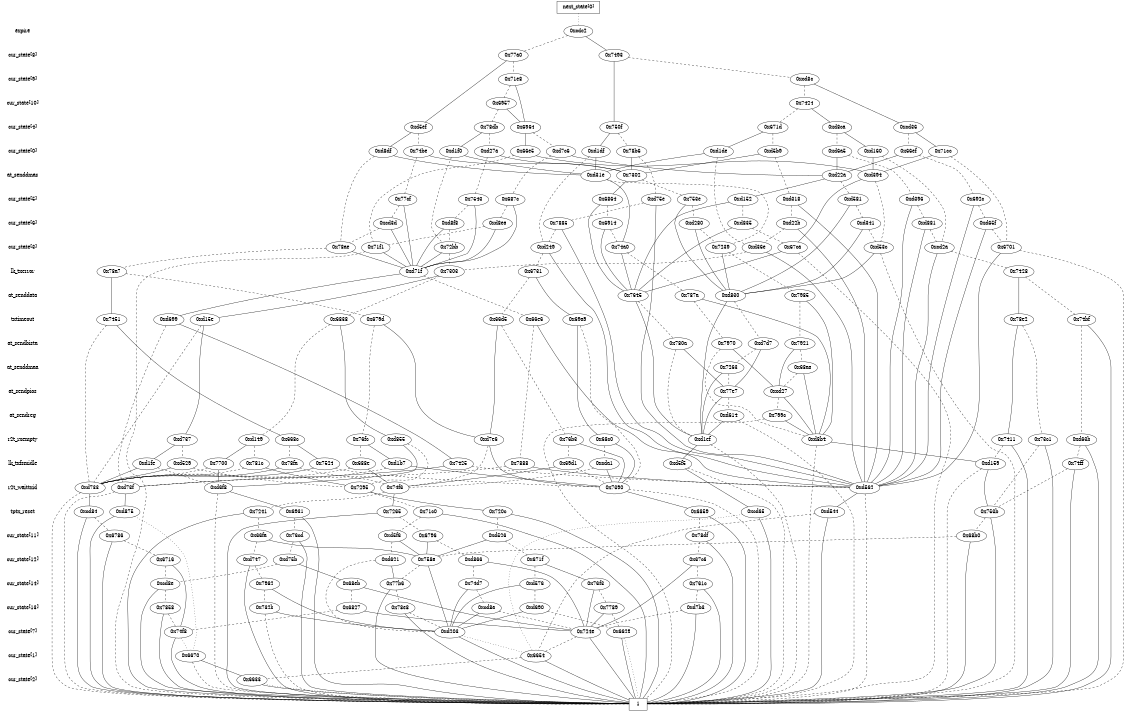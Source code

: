 digraph "DD" {
size = "7.5,10"
center = true;
edge [dir = none];
{ node [shape = plaintext];
  edge [style = invis];
  "CONST NODES" [style = invis];
" expire " -> " cur_state[8] " -> " cur_state[9] " -> " cur_state[10] " -> " cur_state[4] " -> " cur_state[0] " -> " at_senddmas " -> " cur_state[5] " -> " cur_state[6] " -> " cur_state[3] " -> " lk_txerror " -> " at_senddata " -> " txtimeout " -> " at_sendbista " -> " at_senddmaa " -> " at_sendpios " -> " at_sendreg " -> " r2t_rxempty " -> " lk_txfsmidle " -> " r2t_waittxid " -> " tptx_reset " -> " cur_state[11] " -> " cur_state[12] " -> " cur_state[14] " -> " cur_state[13] " -> " cur_state[7] " -> " cur_state[1] " -> " cur_state[2] " -> "CONST NODES"; 
}
{ rank = same; node [shape = box]; edge [style = invis];
"  next_state[0]  "; }
{ rank = same; " expire ";
"0xcdc2";
}
{ rank = same; " cur_state[8] ";
"0x77a0";
"0x7493";
}
{ rank = same; " cur_state[9] ";
"0xcd8c";
"0x71e8";
}
{ rank = same; " cur_state[10] ";
"0x6957";
"0x7424";
}
{ rank = same; " cur_state[4] ";
"0xcd36";
"0x6964";
"0x671d";
"0xd8ca";
"0xd5ef";
"0x750f";
"0x78db";
}
{ rank = same; " cur_state[0] ";
"0xd6a5";
"0xd1df";
"0xd27a";
"0x66ef";
"0xd1f0";
"0x71cc";
"0x78b6";
"0xd7c6";
"0xd8df";
"0x74be";
"0x66e5";
"0xd1de";
"0xd160";
"0xd5b9";
}
{ rank = same; " at_senddmas ";
"0xd394";
"0x7302";
"0xd22a";
"0xd31e";
}
{ rank = same; " cur_state[5] ";
"0x7543";
"0xd318";
"0x692c";
"0xd75e";
"0x77cf";
"0x6864";
"0x687c";
"0xd152";
"0x753e";
"0xd396";
"0xd581";
}
{ rank = same; " cur_state[6] ";
"0xd341";
"0xd8f8";
"0xd280";
"0xd65f";
"0xcd3d";
"0xd22b";
"0xd835";
"0x6914";
"0x7885";
"0xd8ea";
"0xd881";
}
{ rank = same; " cur_state[3] ";
"0xd36e";
"0xd249";
"0x78ae";
"0x72bb";
"0x74a0";
"0x6701";
"0xcd2a";
"0x67ca";
"0x7239";
"0x71f1";
"0xd53c";
}
{ rank = same; " lk_txerror ";
"0x6731";
"0x7303";
"0x78a7";
"0xd71f";
"0x7428";
}
{ rank = same; " at_senddata ";
"0xd830";
"0x7645";
"0x7985";
"0x787a";
}
{ rank = same; " txtimeout ";
"0xd699";
"0x66e6";
"0x7451";
"0x78e2";
"0x74bf";
"0x69a9";
"0x66d5";
"0x6838";
"0x679d";
"0xd15e";
}
{ rank = same; " at_sendbista ";
"0x7970";
"0x7921";
"0x780a";
"0xd7d7";
}
{ rank = same; " at_senddmaa ";
"0x68aa";
"0x7263";
}
{ rank = same; " at_sendpios ";
"0xcd27";
"0x77e7";
}
{ rank = same; " at_sendreg ";
"0x799c";
"0xd614";
}
{ rank = same; " r2t_rxempty ";
"0x76fc";
"0xd855";
"0x668c";
"0x76b3";
"0xd149";
"0xd737";
"0x68c0";
"0xd7e6";
"0xd8b4";
"0x7411";
"0x73c1";
"0xd63b";
"0xd1ef";
}
{ rank = same; " lk_txfsmidle ";
"0xd1fe";
"0x688e";
"0x78fa";
"0xd1b7";
"0xd5f5";
"0xcda1";
"0x7524";
"0xd529";
"0x7425";
"0x7700";
"0x781c";
"0x69d1";
"0x7888";
"0x74ff";
"0xd159";
}
{ rank = same; " r2t_waittxid ";
"0xd562";
"0x7295";
"0x7390";
"0xd73f";
"0xd733";
"0xd6f8";
"0x74f6";
}
{ rank = same; " tptx_reset ";
"0x7241";
"0x720c";
"0xcd84";
"0x6931";
"0xcd65";
"0xd544";
"0x7265";
"0x71c0";
"0x6859";
"0xd875";
"0x753b";
}
{ rank = same; " cur_state[11] ";
"0xd5f6";
"0x68b0";
"0x76cd";
"0x6796";
"0x78df";
"0xd526";
"0x6786";
"0x66fa";
}
{ rank = same; " cur_state[12] ";
"0xd866";
"0xd75b";
"0xd747";
"0x67c6";
"0x671f";
"0x6716";
"0x758a";
"0xd621";
}
{ rank = same; " cur_state[14] ";
"0x76f3";
"0x74d7";
"0x7982";
"0xcd8e";
"0x761c";
"0x68eb";
"0x77b6";
"0xd576";
}
{ rank = same; " cur_state[13] ";
"0xd7b3";
"0x732b";
"0x78e8";
"0x7789";
"0xd690";
"0x6827";
"0x7858";
"0xcd8a";
}
{ rank = same; " cur_state[7] ";
"0xd203";
"0x724e";
"0x6629";
"0x74f8";
}
{ rank = same; " cur_state[1] ";
"0x6670";
"0x6654";
}
{ rank = same; " cur_state[2] ";
"0x6633";
}
{ rank = same; "CONST NODES";
{ node [shape = box]; "0x6617";
}
}
"  next_state[0]  " -> "0xcdc2" [style = dotted];
"0xcdc2" -> "0x7493";
"0xcdc2" -> "0x77a0" [style = dashed];
"0x77a0" -> "0xd5ef";
"0x77a0" -> "0x71e8" [style = dashed];
"0x7493" -> "0x750f";
"0x7493" -> "0xcd8c" [style = dashed];
"0xcd8c" -> "0xcd36";
"0xcd8c" -> "0x7424" [style = dashed];
"0x71e8" -> "0x6964";
"0x71e8" -> "0x6957" [style = dashed];
"0x6957" -> "0x6964";
"0x6957" -> "0x78db" [style = dashed];
"0x7424" -> "0xd8ca";
"0x7424" -> "0x671d" [style = dashed];
"0xcd36" -> "0x71cc";
"0xcd36" -> "0x66ef" [style = dashed];
"0x6964" -> "0x66e5";
"0x6964" -> "0xd7c6" [style = dashed];
"0x671d" -> "0xd1de";
"0x671d" -> "0xd5b9" [style = dashed];
"0xd8ca" -> "0xd160";
"0xd8ca" -> "0xd6a5" [style = dashed];
"0xd5ef" -> "0xd8df";
"0xd5ef" -> "0x74be" [style = dashed];
"0x750f" -> "0xd1df";
"0x750f" -> "0x78b6" [style = dashed];
"0x78db" -> "0xd1f0";
"0x78db" -> "0xd27a" [style = dashed];
"0xd6a5" -> "0xd22a";
"0xd6a5" -> "0xd396" [style = dashed];
"0xd1df" -> "0xd31e";
"0xd1df" -> "0xd249" [style = dashed];
"0xd27a" -> "0x7302";
"0xd27a" -> "0x7543" [style = dashed];
"0x66ef" -> "0xd22a";
"0x66ef" -> "0x692c" [style = dashed];
"0xd1f0" -> "0xd31e";
"0xd1f0" -> "0x72bb" [style = dashed];
"0x71cc" -> "0xd394";
"0x71cc" -> "0x6701" [style = dashed];
"0x78b6" -> "0x7302";
"0x78b6" -> "0xd75e" [style = dashed];
"0xd7c6" -> "0xd22a";
"0xd7c6" -> "0x687c" [style = dashed];
"0xd8df" -> "0xd31e";
"0xd8df" -> "0x78ae" [style = dashed];
"0x74be" -> "0x7302";
"0x74be" -> "0x77cf" [style = dashed];
"0x66e5" -> "0xd394";
"0x66e5" -> "0x71f1" [style = dashed];
"0xd1de" -> "0xd31e";
"0xd1de" -> "0xd36e" [style = dashed];
"0xd160" -> "0xd394";
"0xd160" -> "0xcd2a" [style = dashed];
"0xd5b9" -> "0x7302";
"0xd5b9" -> "0xd318" [style = dashed];
"0xd394" -> "0x67ca";
"0xd394" -> "0xd53c" [style = dashed];
"0x7302" -> "0x6864";
"0x7302" -> "0x753e" [style = dashed];
"0xd22a" -> "0xd152";
"0xd22a" -> "0xd581" [style = dashed];
"0xd31e" -> "0x74a0";
"0xd31e" -> "0x7239" [style = dashed];
"0x7543" -> "0xd71f";
"0x7543" -> "0xd8f8" [style = dashed];
"0xd318" -> "0xd562";
"0xd318" -> "0xd22b" [style = dashed];
"0x692c" -> "0xd562";
"0x692c" -> "0xd65f" [style = dashed];
"0xd75e" -> "0xd562";
"0xd75e" -> "0x7885" [style = dashed];
"0x77cf" -> "0xd71f";
"0x77cf" -> "0xcd3d" [style = dashed];
"0x6864" -> "0x7645";
"0x6864" -> "0x6914" [style = dashed];
"0x687c" -> "0xd71f";
"0x687c" -> "0xd8ea" [style = dashed];
"0xd152" -> "0x7645";
"0xd152" -> "0xd835" [style = dashed];
"0x753e" -> "0xd830";
"0x753e" -> "0xd280" [style = dashed];
"0xd396" -> "0xd562";
"0xd396" -> "0xd881" [style = dashed];
"0xd581" -> "0xd830";
"0xd581" -> "0xd341" [style = dashed];
"0xd341" -> "0xd830";
"0xd341" -> "0xd53c" [style = dashed];
"0xd8f8" -> "0xd71f";
"0xd8f8" -> "0x72bb" [style = dashed];
"0xd280" -> "0xd830";
"0xd280" -> "0x7239" [style = dashed];
"0xd65f" -> "0xd562";
"0xd65f" -> "0x6701" [style = dashed];
"0xcd3d" -> "0xd71f";
"0xcd3d" -> "0x78ae" [style = dashed];
"0xd22b" -> "0xd562";
"0xd22b" -> "0xd36e" [style = dashed];
"0xd835" -> "0x7645";
"0xd835" -> "0x67ca" [style = dashed];
"0x6914" -> "0x7645";
"0x6914" -> "0x74a0" [style = dashed];
"0x7885" -> "0xd562";
"0x7885" -> "0xd249" [style = dashed];
"0xd8ea" -> "0xd71f";
"0xd8ea" -> "0x71f1" [style = dashed];
"0xd881" -> "0xd562";
"0xd881" -> "0xcd2a" [style = dashed];
"0xd36e" -> "0xd562";
"0xd36e" -> "0x7303" [style = dashed];
"0xd249" -> "0xd562";
"0xd249" -> "0x6731" [style = dashed];
"0x78ae" -> "0xd71f";
"0x78ae" -> "0x78a7" [style = dashed];
"0x72bb" -> "0xd71f";
"0x72bb" -> "0x7303" [style = dashed];
"0x74a0" -> "0x7645";
"0x74a0" -> "0x787a" [style = dashed];
"0x6701" -> "0xd562";
"0x6701" -> "0x6617" [style = dashed];
"0xcd2a" -> "0xd562";
"0xcd2a" -> "0x7428" [style = dashed];
"0x67ca" -> "0x7645";
"0x67ca" -> "0x6617" [style = dashed];
"0x7239" -> "0xd830";
"0x7239" -> "0x7985" [style = dashed];
"0x71f1" -> "0xd71f";
"0x71f1" -> "0x6617" [style = dashed];
"0xd53c" -> "0xd830";
"0xd53c" -> "0x6617" [style = dashed];
"0x6731" -> "0x69a9";
"0x6731" -> "0x66d5" [style = dashed];
"0x7303" -> "0xd15e";
"0x7303" -> "0x6838" [style = dashed];
"0x78a7" -> "0x7451";
"0x78a7" -> "0x679d" [style = dashed];
"0xd71f" -> "0xd699";
"0xd71f" -> "0x66e6" [style = dashed];
"0x7428" -> "0x78e2";
"0x7428" -> "0x74bf" [style = dashed];
"0xd830" -> "0xd1ef";
"0xd830" -> "0xd7d7" [style = dashed];
"0x7645" -> "0xd1ef";
"0x7645" -> "0x780a" [style = dashed];
"0x7985" -> "0xd8b4";
"0x7985" -> "0x7921" [style = dashed];
"0x787a" -> "0xd8b4";
"0x787a" -> "0x7970" [style = dashed];
"0xd699" -> "0x7425";
"0xd699" -> "0xd73f" [style = dashed];
"0x66e6" -> "0xd562";
"0x66e6" -> "0x7888" [style = dashed];
"0x7451" -> "0x668c";
"0x7451" -> "0xd733" [style = dashed];
"0x78e2" -> "0x7411";
"0x78e2" -> "0x73c1" [style = dashed];
"0x74bf" -> "0x6617";
"0x74bf" -> "0xd63b" [style = dashed];
"0x69a9" -> "0x68c0";
"0x69a9" -> "0x7390" [style = dashed];
"0x66d5" -> "0xd7e6";
"0x66d5" -> "0x76b3" [style = dashed];
"0x6838" -> "0xd855";
"0x6838" -> "0xd149" [style = dashed];
"0x679d" -> "0xd7e6";
"0x679d" -> "0x76fc" [style = dashed];
"0xd15e" -> "0xd737";
"0xd15e" -> "0xd733" [style = dashed];
"0x7970" -> "0xcd27";
"0x7970" -> "0xd8b4" [style = dashed];
"0x7921" -> "0xcd27";
"0x7921" -> "0x68aa" [style = dashed];
"0x780a" -> "0x77e7";
"0x780a" -> "0xd1ef" [style = dashed];
"0xd7d7" -> "0x77e7";
"0xd7d7" -> "0x7263" [style = dashed];
"0x68aa" -> "0xd8b4";
"0x68aa" -> "0xcd27" [style = dashed];
"0x7263" -> "0xd1ef";
"0x7263" -> "0x77e7" [style = dashed];
"0xcd27" -> "0xd8b4";
"0xcd27" -> "0x799c" [style = dashed];
"0x77e7" -> "0xd1ef";
"0x77e7" -> "0xd614" [style = dashed];
"0x799c" -> "0xd8b4";
"0x799c" -> "0x6617" [style = dashed];
"0xd614" -> "0xd1ef";
"0xd614" -> "0x6617" [style = dashed];
"0x76fc" -> "0xd1b7";
"0x76fc" -> "0x688e" [style = dashed];
"0xd855" -> "0xd6f8";
"0xd855" -> "0x7295" [style = dashed];
"0x668c" -> "0x7524";
"0x668c" -> "0x78fa" [style = dashed];
"0x76b3" -> "0x7390";
"0x76b3" -> "0x69d1" [style = dashed];
"0xd149" -> "0x7700";
"0xd149" -> "0x781c" [style = dashed];
"0xd737" -> "0xd1fe";
"0xd737" -> "0xd529" [style = dashed];
"0x68c0" -> "0x7390";
"0x68c0" -> "0xcda1" [style = dashed];
"0xd7e6" -> "0x7390";
"0xd7e6" -> "0x74f6" [style = dashed];
"0xd8b4" -> "0xd159";
"0xd8b4" -> "0x6617" [style = dashed];
"0x7411" -> "0x6617";
"0x7411" -> "0xd159" [style = dashed];
"0x73c1" -> "0x6617";
"0x73c1" -> "0x753b" [style = dashed];
"0xd63b" -> "0x6617";
"0xd63b" -> "0x74ff" [style = dashed];
"0xd1ef" -> "0xd5f5";
"0xd1ef" -> "0x6617" [style = dashed];
"0xd1fe" -> "0xd733";
"0xd1fe" -> "0xd6f8" [style = dashed];
"0x688e" -> "0x74f6";
"0x688e" -> "0xd733" [style = dashed];
"0x78fa" -> "0xd733";
"0x78fa" -> "0x74f6" [style = dashed];
"0xd1b7" -> "0x7390";
"0xd1b7" -> "0xd733" [style = dashed];
"0xd5f5" -> "0xcd65";
"0xd5f5" -> "0x6617" [style = dashed];
"0xcda1" -> "0x7390";
"0xcda1" -> "0x74f6" [style = dashed];
"0x7524" -> "0xd733";
"0x7524" -> "0x7390" [style = dashed];
"0xd529" -> "0xd733";
"0xd529" -> "0x7295" [style = dashed];
"0x7425" -> "0xd73f";
"0x7425" -> "0xd562" [style = dashed];
"0x7700" -> "0xd6f8";
"0x7700" -> "0xd733" [style = dashed];
"0x781c" -> "0x7295";
"0x781c" -> "0xd733" [style = dashed];
"0x69d1" -> "0x74f6";
"0x69d1" -> "0x7390" [style = dashed];
"0x7888" -> "0xd562";
"0x7888" -> "0xd73f" [style = dashed];
"0x74ff" -> "0x6617";
"0x74ff" -> "0x753b" [style = dashed];
"0xd159" -> "0x753b";
"0xd159" -> "0x6617" [style = dashed];
"0xd562" -> "0xd544";
"0xd562" -> "0x6617" [style = dashed];
"0x7295" -> "0x720c";
"0x7295" -> "0x71c0" [style = dashed];
"0x7390" -> "0x6859";
"0x7390" -> "0x6617" [style = dashed];
"0xd73f" -> "0xd875";
"0xd73f" -> "0x6617" [style = dashed];
"0xd733" -> "0xcd84";
"0xd733" -> "0x6617" [style = dashed];
"0xd6f8" -> "0x6931";
"0xd6f8" -> "0x6617" [style = dashed];
"0x74f6" -> "0x7265";
"0x74f6" -> "0x7241" [style = dashed];
"0x7241" -> "0x6617";
"0x7241" -> "0x66fa" [style = dashed];
"0x720c" -> "0x6617";
"0x720c" -> "0xd526" [style = dashed];
"0xcd84" -> "0x6617";
"0xcd84" -> "0x6786" [style = dashed];
"0x6931" -> "0x6617";
"0x6931" -> "0x76cd" [style = dashed];
"0xcd65" -> "0x6617";
"0xcd65" -> "0x6654" [style = dotted];
"0xd544" -> "0x6617";
"0xd544" -> "0x6654" [style = dashed];
"0x7265" -> "0x6617";
"0x7265" -> "0x6796" [style = dashed];
"0x71c0" -> "0x6617";
"0x71c0" -> "0xd5f6" [style = dashed];
"0x6859" -> "0x6617";
"0x6859" -> "0x78df" [style = dashed];
"0xd875" -> "0x6617";
"0xd875" -> "0x6670" [style = dotted];
"0x753b" -> "0x6617";
"0x753b" -> "0x68b0" [style = dashed];
"0xd5f6" -> "0x758a";
"0xd5f6" -> "0xd621" [style = dashed];
"0x68b0" -> "0x6617";
"0x68b0" -> "0x758a" [style = dashed];
"0x76cd" -> "0x6617";
"0x76cd" -> "0xd75b" [style = dashed];
"0x6796" -> "0x758a";
"0x6796" -> "0xd866" [style = dashed];
"0x78df" -> "0x6617";
"0x78df" -> "0x67c6" [style = dashed];
"0xd526" -> "0x758a";
"0xd526" -> "0x671f" [style = dashed];
"0x6786" -> "0x6617";
"0x6786" -> "0x6716" [style = dashed];
"0x66fa" -> "0x758a";
"0x66fa" -> "0xd747" [style = dashed];
"0xd866" -> "0x724e";
"0xd866" -> "0x74d7" [style = dashed];
"0xd75b" -> "0x68eb";
"0xd75b" -> "0xcd8e" [style = dashed];
"0xd747" -> "0x6617";
"0xd747" -> "0x7982" [style = dashed];
"0x67c6" -> "0x724e";
"0x67c6" -> "0x761c" [style = dashed];
"0x671f" -> "0x76f3";
"0x671f" -> "0xd576" [style = dashed];
"0x6716" -> "0x74f8";
"0x6716" -> "0xcd8e" [style = dashed];
"0x758a" -> "0xd203";
"0x758a" -> "0x77b6" [style = dashed];
"0xd621" -> "0x77b6";
"0xd621" -> "0xd203" [style = dashed];
"0x76f3" -> "0x724e";
"0x76f3" -> "0x7789" [style = dashed];
"0x74d7" -> "0xd203";
"0x74d7" -> "0xcd8a" [style = dashed];
"0x7982" -> "0xd203";
"0x7982" -> "0x732b" [style = dashed];
"0xcd8e" -> "0x6617";
"0xcd8e" -> "0x7858" [style = dashed];
"0x761c" -> "0x6617";
"0x761c" -> "0xd7b3" [style = dashed];
"0x68eb" -> "0x724e";
"0x68eb" -> "0x6827" [style = dashed];
"0x77b6" -> "0x6617";
"0x77b6" -> "0x78e8" [style = dashed];
"0xd576" -> "0xd203";
"0xd576" -> "0xd690" [style = dashed];
"0xd7b3" -> "0x6617";
"0xd7b3" -> "0x724e" [style = dashed];
"0x732b" -> "0xd203";
"0x732b" -> "0x6617" [style = dashed];
"0x78e8" -> "0x6617";
"0x78e8" -> "0xd203" [style = dashed];
"0x7789" -> "0x724e";
"0x7789" -> "0x6629" [style = dashed];
"0xd690" -> "0xd203";
"0xd690" -> "0x6629" [style = dashed];
"0x6827" -> "0x724e";
"0x6827" -> "0x74f8" [style = dashed];
"0x7858" -> "0x6617";
"0x7858" -> "0x74f8" [style = dashed];
"0xcd8a" -> "0xd203";
"0xcd8a" -> "0x724e" [style = dashed];
"0xd203" -> "0x6617";
"0xd203" -> "0x6654" [style = dotted];
"0x724e" -> "0x6617";
"0x724e" -> "0x6654" [style = dashed];
"0x6629" -> "0x6617";
"0x6629" -> "0x6617" [style = dotted];
"0x74f8" -> "0x6617";
"0x74f8" -> "0x6670" [style = dotted];
"0x6670" -> "0x6633";
"0x6670" -> "0x6617" [style = dashed];
"0x6654" -> "0x6617";
"0x6654" -> "0x6633" [style = dashed];
"0x6633" -> "0x6617";
"0x6633" -> "0x6617" [style = dotted];
"0x6617" [label = "1"];
}

